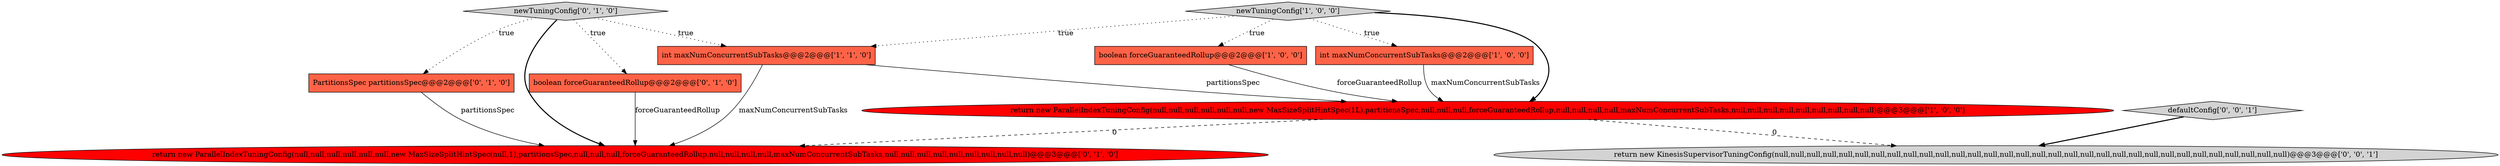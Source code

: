 digraph {
8 [style = filled, label = "newTuningConfig['0', '1', '0']", fillcolor = lightgray, shape = diamond image = "AAA0AAABBB2BBB"];
5 [style = filled, label = "PartitionsSpec partitionsSpec@@@2@@@['0', '1', '0']", fillcolor = tomato, shape = box image = "AAA0AAABBB2BBB"];
3 [style = filled, label = "boolean forceGuaranteedRollup@@@2@@@['1', '0', '0']", fillcolor = tomato, shape = box image = "AAA0AAABBB1BBB"];
6 [style = filled, label = "return new ParallelIndexTuningConfig(null,null,null,null,null,null,new MaxSizeSplitHintSpec(null,1),partitionsSpec,null,null,null,forceGuaranteedRollup,null,null,null,null,maxNumConcurrentSubTasks,null,null,null,null,null,null,null,null,null)@@@3@@@['0', '1', '0']", fillcolor = red, shape = ellipse image = "AAA1AAABBB2BBB"];
2 [style = filled, label = "int maxNumConcurrentSubTasks@@@2@@@['1', '0', '0']", fillcolor = tomato, shape = box image = "AAA0AAABBB1BBB"];
9 [style = filled, label = "defaultConfig['0', '0', '1']", fillcolor = lightgray, shape = diamond image = "AAA0AAABBB3BBB"];
10 [style = filled, label = "return new KinesisSupervisorTuningConfig(null,null,null,null,null,null,null,null,null,null,null,null,null,null,null,null,null,null,null,null,null,null,null,null,null,null,null,null,null,null,null,null)@@@3@@@['0', '0', '1']", fillcolor = lightgray, shape = ellipse image = "AAA0AAABBB3BBB"];
1 [style = filled, label = "newTuningConfig['1', '0', '0']", fillcolor = lightgray, shape = diamond image = "AAA0AAABBB1BBB"];
0 [style = filled, label = "return new ParallelIndexTuningConfig(null,null,null,null,null,null,new MaxSizeSplitHintSpec(1L),partitionsSpec,null,null,null,forceGuaranteedRollup,null,null,null,null,maxNumConcurrentSubTasks,null,null,null,null,null,null,null,null,null)@@@3@@@['1', '0', '0']", fillcolor = red, shape = ellipse image = "AAA1AAABBB1BBB"];
4 [style = filled, label = "int maxNumConcurrentSubTasks@@@2@@@['1', '1', '0']", fillcolor = tomato, shape = box image = "AAA0AAABBB1BBB"];
7 [style = filled, label = "boolean forceGuaranteedRollup@@@2@@@['0', '1', '0']", fillcolor = tomato, shape = box image = "AAA0AAABBB2BBB"];
8->7 [style = dotted, label="true"];
8->6 [style = bold, label=""];
5->6 [style = solid, label="partitionsSpec"];
1->4 [style = dotted, label="true"];
1->0 [style = bold, label=""];
9->10 [style = bold, label=""];
1->2 [style = dotted, label="true"];
0->10 [style = dashed, label="0"];
8->5 [style = dotted, label="true"];
7->6 [style = solid, label="forceGuaranteedRollup"];
4->0 [style = solid, label="partitionsSpec"];
1->3 [style = dotted, label="true"];
8->4 [style = dotted, label="true"];
3->0 [style = solid, label="forceGuaranteedRollup"];
0->6 [style = dashed, label="0"];
2->0 [style = solid, label="maxNumConcurrentSubTasks"];
4->6 [style = solid, label="maxNumConcurrentSubTasks"];
}
